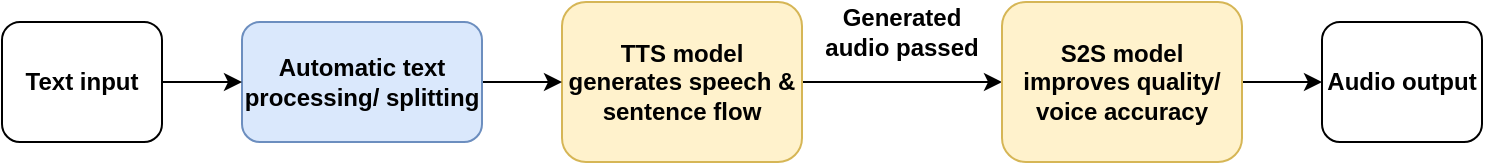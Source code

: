 <mxfile version="24.7.17">
  <diagram name="Page-1" id="sZRUtUqvT3XPqiy95TZb">
    <mxGraphModel dx="989" dy="582" grid="0" gridSize="10" guides="1" tooltips="1" connect="1" arrows="1" fold="1" page="1" pageScale="1" pageWidth="827" pageHeight="1169" math="0" shadow="0">
      <root>
        <mxCell id="0" />
        <mxCell id="1" parent="0" />
        <mxCell id="zKMlolxRR7rXuWX8nKz6-6" style="edgeStyle=orthogonalEdgeStyle;rounded=0;orthogonalLoop=1;jettySize=auto;html=1;exitX=1;exitY=0.5;exitDx=0;exitDy=0;entryX=0;entryY=0.5;entryDx=0;entryDy=0;" edge="1" parent="1" source="zKMlolxRR7rXuWX8nKz6-1" target="zKMlolxRR7rXuWX8nKz6-3">
          <mxGeometry relative="1" as="geometry" />
        </mxCell>
        <mxCell id="zKMlolxRR7rXuWX8nKz6-1" value="TTS model generates speech &amp;amp; sentence flow" style="rounded=1;whiteSpace=wrap;html=1;fillColor=#fff2cc;strokeColor=#d6b656;fontStyle=1" vertex="1" parent="1">
          <mxGeometry x="320" y="120" width="120" height="80" as="geometry" />
        </mxCell>
        <mxCell id="zKMlolxRR7rXuWX8nKz6-5" style="edgeStyle=orthogonalEdgeStyle;rounded=0;orthogonalLoop=1;jettySize=auto;html=1;exitX=1;exitY=0.5;exitDx=0;exitDy=0;entryX=0;entryY=0.5;entryDx=0;entryDy=0;" edge="1" parent="1" source="zKMlolxRR7rXuWX8nKz6-2" target="zKMlolxRR7rXuWX8nKz6-1">
          <mxGeometry relative="1" as="geometry" />
        </mxCell>
        <mxCell id="zKMlolxRR7rXuWX8nKz6-2" value="Automatic text processing/ splitting" style="rounded=1;whiteSpace=wrap;html=1;fontStyle=1;fillColor=#dae8fc;strokeColor=#6c8ebf;" vertex="1" parent="1">
          <mxGeometry x="160" y="130" width="120" height="60" as="geometry" />
        </mxCell>
        <mxCell id="zKMlolxRR7rXuWX8nKz6-7" style="edgeStyle=orthogonalEdgeStyle;rounded=0;orthogonalLoop=1;jettySize=auto;html=1;exitX=1;exitY=0.5;exitDx=0;exitDy=0;entryX=0;entryY=0.5;entryDx=0;entryDy=0;" edge="1" parent="1" source="zKMlolxRR7rXuWX8nKz6-3" target="zKMlolxRR7rXuWX8nKz6-4">
          <mxGeometry relative="1" as="geometry" />
        </mxCell>
        <mxCell id="zKMlolxRR7rXuWX8nKz6-3" value="S2S model improves quality/ voice accuracy" style="rounded=1;whiteSpace=wrap;html=1;fillColor=#fff2cc;strokeColor=#d6b656;fontStyle=1" vertex="1" parent="1">
          <mxGeometry x="540" y="120" width="120" height="80" as="geometry" />
        </mxCell>
        <mxCell id="zKMlolxRR7rXuWX8nKz6-4" value="Audio output" style="rounded=1;whiteSpace=wrap;html=1;fontStyle=1" vertex="1" parent="1">
          <mxGeometry x="700" y="130" width="80" height="60" as="geometry" />
        </mxCell>
        <mxCell id="zKMlolxRR7rXuWX8nKz6-8" value="Generated audio passed" style="text;html=1;align=center;verticalAlign=middle;whiteSpace=wrap;rounded=0;fontStyle=1;fontFamily=Helvetica;" vertex="1" parent="1">
          <mxGeometry x="450" y="120" width="80" height="30" as="geometry" />
        </mxCell>
        <mxCell id="zKMlolxRR7rXuWX8nKz6-12" style="edgeStyle=orthogonalEdgeStyle;rounded=0;orthogonalLoop=1;jettySize=auto;html=1;entryX=0;entryY=0.5;entryDx=0;entryDy=0;" edge="1" parent="1" source="zKMlolxRR7rXuWX8nKz6-9" target="zKMlolxRR7rXuWX8nKz6-2">
          <mxGeometry relative="1" as="geometry" />
        </mxCell>
        <mxCell id="zKMlolxRR7rXuWX8nKz6-9" value="Text input" style="rounded=1;whiteSpace=wrap;html=1;fontStyle=1;fillColor=default;" vertex="1" parent="1">
          <mxGeometry x="40" y="130" width="80" height="60" as="geometry" />
        </mxCell>
      </root>
    </mxGraphModel>
  </diagram>
</mxfile>
